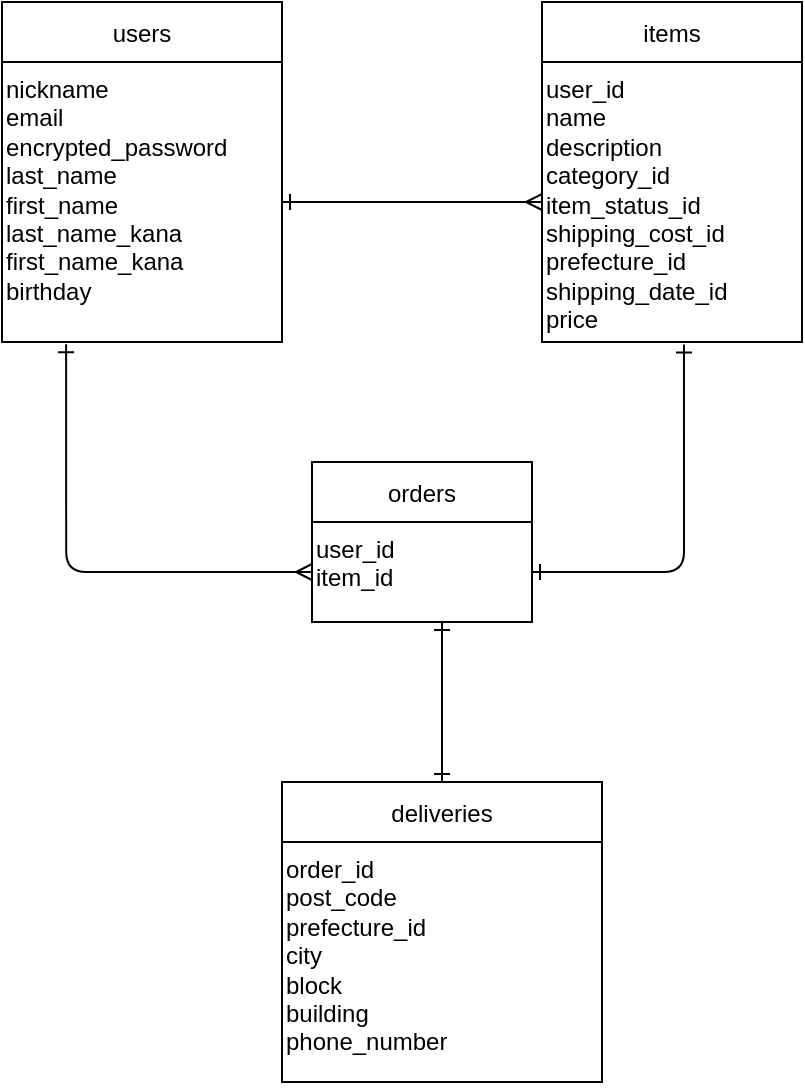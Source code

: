 <mxfile>
    <diagram id="7LwYVadwsinU0vQxL7fe" name="ページ1">
        <mxGraphModel dx="436" dy="574" grid="1" gridSize="10" guides="1" tooltips="1" connect="1" arrows="1" fold="1" page="1" pageScale="1" pageWidth="827" pageHeight="1169" math="0" shadow="0">
            <root>
                <mxCell id="0"/>
                <mxCell id="1" parent="0"/>
                <mxCell id="98" style="edgeStyle=entityRelationEdgeStyle;html=1;exitX=1;exitY=0.5;exitDx=0;exitDy=0;horizontal=1;verticalAlign=middle;endArrow=ERmany;endFill=0;entryX=0;entryY=0.5;entryDx=0;entryDy=0;startArrow=ERone;startFill=0;" edge="1" parent="1" source="75" target="78">
                    <mxGeometry relative="1" as="geometry">
                        <mxPoint x="350" y="395" as="targetPoint"/>
                    </mxGeometry>
                </mxCell>
                <mxCell id="74" value="users" style="shape=table;startSize=30;container=1;collapsible=0;childLayout=tableLayout;align=center;" vertex="1" parent="1">
                    <mxGeometry x="60" y="230" width="140" height="170" as="geometry"/>
                </mxCell>
                <mxCell id="75" value="" style="shape=partialRectangle;collapsible=0;dropTarget=0;pointerEvents=0;fillColor=none;top=0;left=0;bottom=0;right=0;points=[[0,0.5],[1,0.5]];portConstraint=eastwest;" vertex="1" parent="74">
                    <mxGeometry y="30" width="140" height="140" as="geometry"/>
                </mxCell>
                <mxCell id="76" value="nickname&lt;br&gt;email&lt;br&gt;encrypted_password&lt;br&gt;last_name&lt;br&gt;first_name&lt;br&gt;last_name_kana&lt;br&gt;first_name_kana&lt;br&gt;birthday" style="shape=partialRectangle;html=1;whiteSpace=wrap;connectable=0;overflow=hidden;fillColor=none;top=0;left=0;bottom=0;right=0;pointerEvents=1;align=left;verticalAlign=top;" vertex="1" parent="75">
                    <mxGeometry width="140" height="140" as="geometry">
                        <mxRectangle width="140" height="140" as="alternateBounds"/>
                    </mxGeometry>
                </mxCell>
                <mxCell id="77" value="items" style="shape=table;startSize=30;container=1;collapsible=0;childLayout=tableLayout;verticalAlign=middle;" vertex="1" parent="1">
                    <mxGeometry x="330" y="230" width="130" height="170" as="geometry"/>
                </mxCell>
                <mxCell id="78" value="" style="shape=partialRectangle;collapsible=0;dropTarget=0;pointerEvents=0;fillColor=none;top=0;left=0;bottom=0;right=0;points=[[0,0.5],[1,0.5]];portConstraint=eastwest;" vertex="1" parent="77">
                    <mxGeometry y="30" width="130" height="140" as="geometry"/>
                </mxCell>
                <mxCell id="79" value="user_id&lt;br&gt;name&lt;br&gt;description&lt;br&gt;category_id&lt;br&gt;item_status_id&lt;br&gt;shipping_cost_id&lt;br&gt;prefecture_id&lt;br&gt;shipping_date_id&lt;br&gt;price" style="shape=partialRectangle;html=1;whiteSpace=wrap;connectable=0;overflow=hidden;fillColor=none;top=0;left=0;bottom=0;right=0;pointerEvents=1;align=left;verticalAlign=top;" vertex="1" parent="78">
                    <mxGeometry width="130" height="140" as="geometry">
                        <mxRectangle width="130" height="140" as="alternateBounds"/>
                    </mxGeometry>
                </mxCell>
                <mxCell id="80" value="orders" style="shape=table;startSize=30;container=1;collapsible=0;childLayout=tableLayout;" vertex="1" parent="1">
                    <mxGeometry x="215" y="460" width="110" height="80" as="geometry"/>
                </mxCell>
                <mxCell id="81" value="" style="shape=partialRectangle;collapsible=0;dropTarget=0;pointerEvents=0;fillColor=none;top=0;left=0;bottom=0;right=0;points=[[0,0.5],[1,0.5]];portConstraint=eastwest;" vertex="1" parent="80">
                    <mxGeometry y="30" width="110" height="50" as="geometry"/>
                </mxCell>
                <mxCell id="82" value="user_id&lt;br&gt;item_id" style="shape=partialRectangle;html=1;whiteSpace=wrap;connectable=0;overflow=hidden;fillColor=none;top=0;left=0;bottom=0;right=0;pointerEvents=1;align=left;verticalAlign=top;" vertex="1" parent="81">
                    <mxGeometry width="110" height="50" as="geometry">
                        <mxRectangle width="110" height="50" as="alternateBounds"/>
                    </mxGeometry>
                </mxCell>
                <mxCell id="115" style="edgeStyle=none;html=1;exitX=0.5;exitY=0;exitDx=0;exitDy=0;startArrow=ERone;startFill=0;endArrow=ERone;endFill=0;" edge="1" parent="1" source="83">
                    <mxGeometry relative="1" as="geometry">
                        <mxPoint x="280" y="540" as="targetPoint"/>
                    </mxGeometry>
                </mxCell>
                <mxCell id="83" value="deliveries" style="shape=table;startSize=30;container=1;collapsible=0;childLayout=tableLayout;" vertex="1" parent="1">
                    <mxGeometry x="200" y="620" width="160" height="150" as="geometry"/>
                </mxCell>
                <mxCell id="84" value="" style="shape=partialRectangle;collapsible=0;dropTarget=0;pointerEvents=0;fillColor=none;top=0;left=0;bottom=0;right=0;points=[[0,0.5],[1,0.5]];portConstraint=eastwest;" vertex="1" parent="83">
                    <mxGeometry y="30" width="160" height="120" as="geometry"/>
                </mxCell>
                <mxCell id="85" value="order_id&lt;br&gt;post_code&lt;br&gt;prefecture_id&lt;br&gt;city&lt;br&gt;block&lt;br&gt;building&lt;br&gt;phone_number" style="shape=partialRectangle;html=1;whiteSpace=wrap;connectable=0;overflow=hidden;fillColor=none;top=0;left=0;bottom=0;right=0;pointerEvents=1;verticalAlign=top;align=left;" vertex="1" parent="84">
                    <mxGeometry width="160" height="120" as="geometry">
                        <mxRectangle width="160" height="120" as="alternateBounds"/>
                    </mxGeometry>
                </mxCell>
                <mxCell id="110" style="edgeStyle=orthogonalEdgeStyle;html=1;exitX=0;exitY=0.5;exitDx=0;exitDy=0;entryX=0.229;entryY=1.008;entryDx=0;entryDy=0;entryPerimeter=0;startArrow=ERmany;startFill=0;endArrow=ERone;endFill=0;" edge="1" parent="1" source="81" target="75">
                    <mxGeometry relative="1" as="geometry">
                        <Array as="points">
                            <mxPoint x="92" y="515"/>
                        </Array>
                    </mxGeometry>
                </mxCell>
                <mxCell id="111" style="edgeStyle=orthogonalEdgeStyle;html=1;exitX=1;exitY=0.5;exitDx=0;exitDy=0;startArrow=ERone;startFill=0;endArrow=ERone;endFill=0;entryX=0.546;entryY=1.009;entryDx=0;entryDy=0;entryPerimeter=0;" edge="1" parent="1" source="81" target="78">
                    <mxGeometry relative="1" as="geometry">
                        <mxPoint x="400" y="400" as="targetPoint"/>
                        <Array as="points">
                            <mxPoint x="401" y="515"/>
                        </Array>
                    </mxGeometry>
                </mxCell>
            </root>
        </mxGraphModel>
    </diagram>
</mxfile>